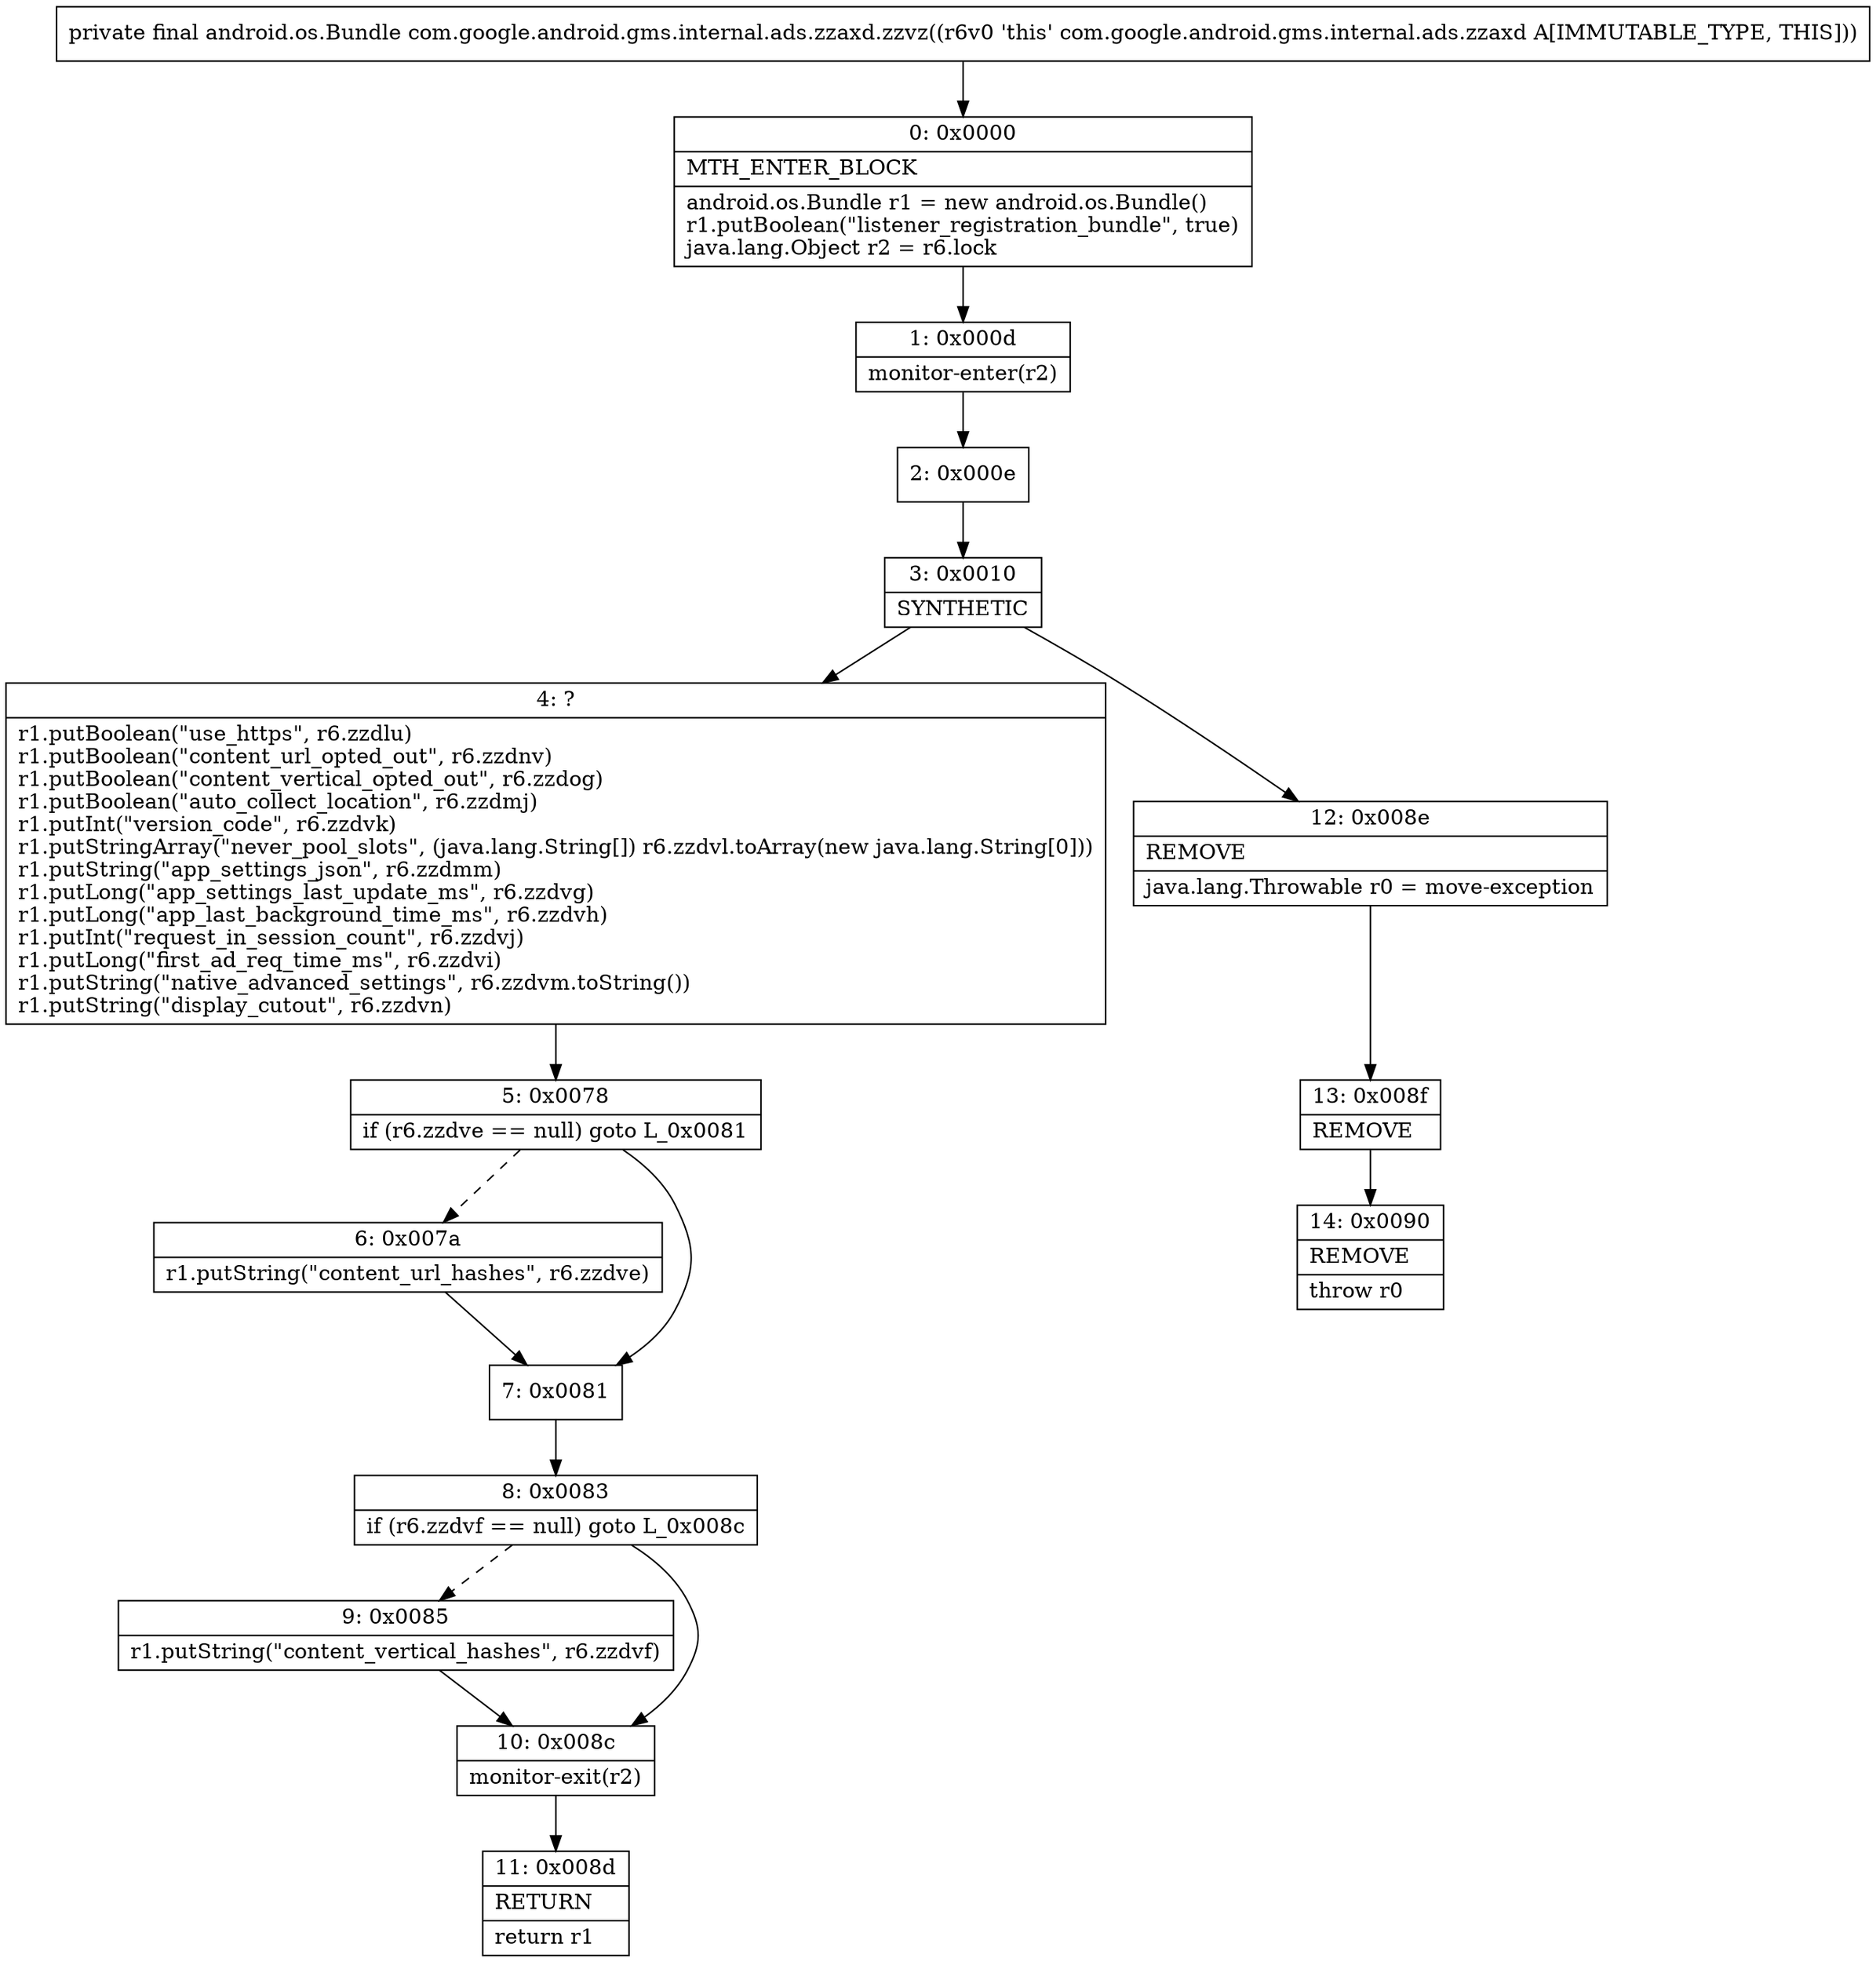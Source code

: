 digraph "CFG forcom.google.android.gms.internal.ads.zzaxd.zzvz()Landroid\/os\/Bundle;" {
Node_0 [shape=record,label="{0\:\ 0x0000|MTH_ENTER_BLOCK\l|android.os.Bundle r1 = new android.os.Bundle()\lr1.putBoolean(\"listener_registration_bundle\", true)\ljava.lang.Object r2 = r6.lock\l}"];
Node_1 [shape=record,label="{1\:\ 0x000d|monitor\-enter(r2)\l}"];
Node_2 [shape=record,label="{2\:\ 0x000e}"];
Node_3 [shape=record,label="{3\:\ 0x0010|SYNTHETIC\l}"];
Node_4 [shape=record,label="{4\:\ ?|r1.putBoolean(\"use_https\", r6.zzdlu)\lr1.putBoolean(\"content_url_opted_out\", r6.zzdnv)\lr1.putBoolean(\"content_vertical_opted_out\", r6.zzdog)\lr1.putBoolean(\"auto_collect_location\", r6.zzdmj)\lr1.putInt(\"version_code\", r6.zzdvk)\lr1.putStringArray(\"never_pool_slots\", (java.lang.String[]) r6.zzdvl.toArray(new java.lang.String[0]))\lr1.putString(\"app_settings_json\", r6.zzdmm)\lr1.putLong(\"app_settings_last_update_ms\", r6.zzdvg)\lr1.putLong(\"app_last_background_time_ms\", r6.zzdvh)\lr1.putInt(\"request_in_session_count\", r6.zzdvj)\lr1.putLong(\"first_ad_req_time_ms\", r6.zzdvi)\lr1.putString(\"native_advanced_settings\", r6.zzdvm.toString())\lr1.putString(\"display_cutout\", r6.zzdvn)\l}"];
Node_5 [shape=record,label="{5\:\ 0x0078|if (r6.zzdve == null) goto L_0x0081\l}"];
Node_6 [shape=record,label="{6\:\ 0x007a|r1.putString(\"content_url_hashes\", r6.zzdve)\l}"];
Node_7 [shape=record,label="{7\:\ 0x0081}"];
Node_8 [shape=record,label="{8\:\ 0x0083|if (r6.zzdvf == null) goto L_0x008c\l}"];
Node_9 [shape=record,label="{9\:\ 0x0085|r1.putString(\"content_vertical_hashes\", r6.zzdvf)\l}"];
Node_10 [shape=record,label="{10\:\ 0x008c|monitor\-exit(r2)\l}"];
Node_11 [shape=record,label="{11\:\ 0x008d|RETURN\l|return r1\l}"];
Node_12 [shape=record,label="{12\:\ 0x008e|REMOVE\l|java.lang.Throwable r0 = move\-exception\l}"];
Node_13 [shape=record,label="{13\:\ 0x008f|REMOVE\l}"];
Node_14 [shape=record,label="{14\:\ 0x0090|REMOVE\l|throw r0\l}"];
MethodNode[shape=record,label="{private final android.os.Bundle com.google.android.gms.internal.ads.zzaxd.zzvz((r6v0 'this' com.google.android.gms.internal.ads.zzaxd A[IMMUTABLE_TYPE, THIS])) }"];
MethodNode -> Node_0;
Node_0 -> Node_1;
Node_1 -> Node_2;
Node_2 -> Node_3;
Node_3 -> Node_4;
Node_3 -> Node_12;
Node_4 -> Node_5;
Node_5 -> Node_6[style=dashed];
Node_5 -> Node_7;
Node_6 -> Node_7;
Node_7 -> Node_8;
Node_8 -> Node_9[style=dashed];
Node_8 -> Node_10;
Node_9 -> Node_10;
Node_10 -> Node_11;
Node_12 -> Node_13;
Node_13 -> Node_14;
}

